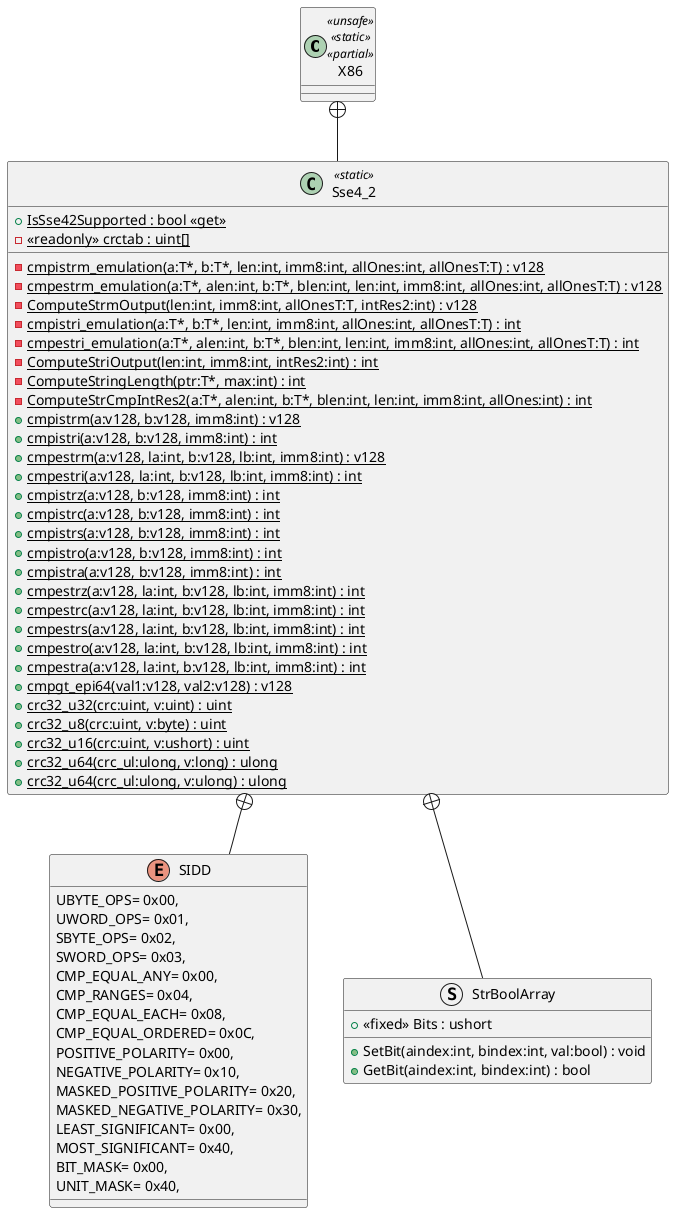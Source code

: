 @startuml
class X86 <<unsafe>> <<static>> <<partial>> {
}
class Sse4_2 <<static>> {
    + {static} IsSse42Supported : bool <<get>>
    - {static} cmpistrm_emulation(a:T*, b:T*, len:int, imm8:int, allOnes:int, allOnesT:T) : v128
    - {static} cmpestrm_emulation(a:T*, alen:int, b:T*, blen:int, len:int, imm8:int, allOnes:int, allOnesT:T) : v128
    - {static} ComputeStrmOutput(len:int, imm8:int, allOnesT:T, intRes2:int) : v128
    - {static} cmpistri_emulation(a:T*, b:T*, len:int, imm8:int, allOnes:int, allOnesT:T) : int
    - {static} cmpestri_emulation(a:T*, alen:int, b:T*, blen:int, len:int, imm8:int, allOnes:int, allOnesT:T) : int
    - {static} ComputeStriOutput(len:int, imm8:int, intRes2:int) : int
    - {static} ComputeStringLength(ptr:T*, max:int) : int
    - {static} ComputeStrCmpIntRes2(a:T*, alen:int, b:T*, blen:int, len:int, imm8:int, allOnes:int) : int
    + {static} cmpistrm(a:v128, b:v128, imm8:int) : v128
    + {static} cmpistri(a:v128, b:v128, imm8:int) : int
    + {static} cmpestrm(a:v128, la:int, b:v128, lb:int, imm8:int) : v128
    + {static} cmpestri(a:v128, la:int, b:v128, lb:int, imm8:int) : int
    + {static} cmpistrz(a:v128, b:v128, imm8:int) : int
    + {static} cmpistrc(a:v128, b:v128, imm8:int) : int
    + {static} cmpistrs(a:v128, b:v128, imm8:int) : int
    + {static} cmpistro(a:v128, b:v128, imm8:int) : int
    + {static} cmpistra(a:v128, b:v128, imm8:int) : int
    + {static} cmpestrz(a:v128, la:int, b:v128, lb:int, imm8:int) : int
    + {static} cmpestrc(a:v128, la:int, b:v128, lb:int, imm8:int) : int
    + {static} cmpestrs(a:v128, la:int, b:v128, lb:int, imm8:int) : int
    + {static} cmpestro(a:v128, la:int, b:v128, lb:int, imm8:int) : int
    + {static} cmpestra(a:v128, la:int, b:v128, lb:int, imm8:int) : int
    + {static} cmpgt_epi64(val1:v128, val2:v128) : v128
    - {static} <<readonly>> crctab : uint[]
    + {static} crc32_u32(crc:uint, v:uint) : uint
    + {static} crc32_u8(crc:uint, v:byte) : uint
    + {static} crc32_u16(crc:uint, v:ushort) : uint
    + {static} crc32_u64(crc_ul:ulong, v:long) : ulong
    + {static} crc32_u64(crc_ul:ulong, v:ulong) : ulong
}
enum SIDD {
    UBYTE_OPS= 0x00,
    UWORD_OPS= 0x01,
    SBYTE_OPS= 0x02,
    SWORD_OPS= 0x03,
    CMP_EQUAL_ANY= 0x00,
    CMP_RANGES= 0x04,
    CMP_EQUAL_EACH= 0x08,
    CMP_EQUAL_ORDERED= 0x0C,
    POSITIVE_POLARITY= 0x00,
    NEGATIVE_POLARITY= 0x10,
    MASKED_POSITIVE_POLARITY= 0x20,
    MASKED_NEGATIVE_POLARITY= 0x30,
    LEAST_SIGNIFICANT= 0x00,
    MOST_SIGNIFICANT= 0x40,
    BIT_MASK= 0x00,
    UNIT_MASK= 0x40,
}
struct StrBoolArray {
    + <<fixed>> Bits : ushort
    + SetBit(aindex:int, bindex:int, val:bool) : void
    + GetBit(aindex:int, bindex:int) : bool
}
X86 +-- Sse4_2
Sse4_2 +-- SIDD
Sse4_2 +-- StrBoolArray
@enduml

